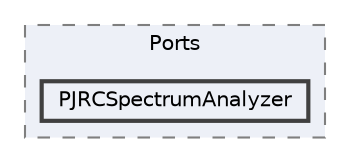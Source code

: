 digraph "/home/runner/work/FastLED/FastLED/examples/Ports/PJRCSpectrumAnalyzer"
{
 // INTERACTIVE_SVG=YES
 // LATEX_PDF_SIZE
  bgcolor="transparent";
  edge [fontname=Helvetica,fontsize=10,labelfontname=Helvetica,labelfontsize=10];
  node [fontname=Helvetica,fontsize=10,shape=box,height=0.2,width=0.4];
  compound=true
  subgraph clusterdir_5be643861a9099dc7f4088bde5b50734 {
    graph [ bgcolor="#edf0f7", pencolor="grey50", label="Ports", fontname=Helvetica,fontsize=10 style="filled,dashed", URL="dir_5be643861a9099dc7f4088bde5b50734.html",tooltip=""]
  dir_c6d2b9664bc0baeb2d7dc333b2ac5200 [label="PJRCSpectrumAnalyzer", fillcolor="#edf0f7", color="grey25", style="filled,bold", URL="dir_c6d2b9664bc0baeb2d7dc333b2ac5200.html",tooltip=""];
  }
}
